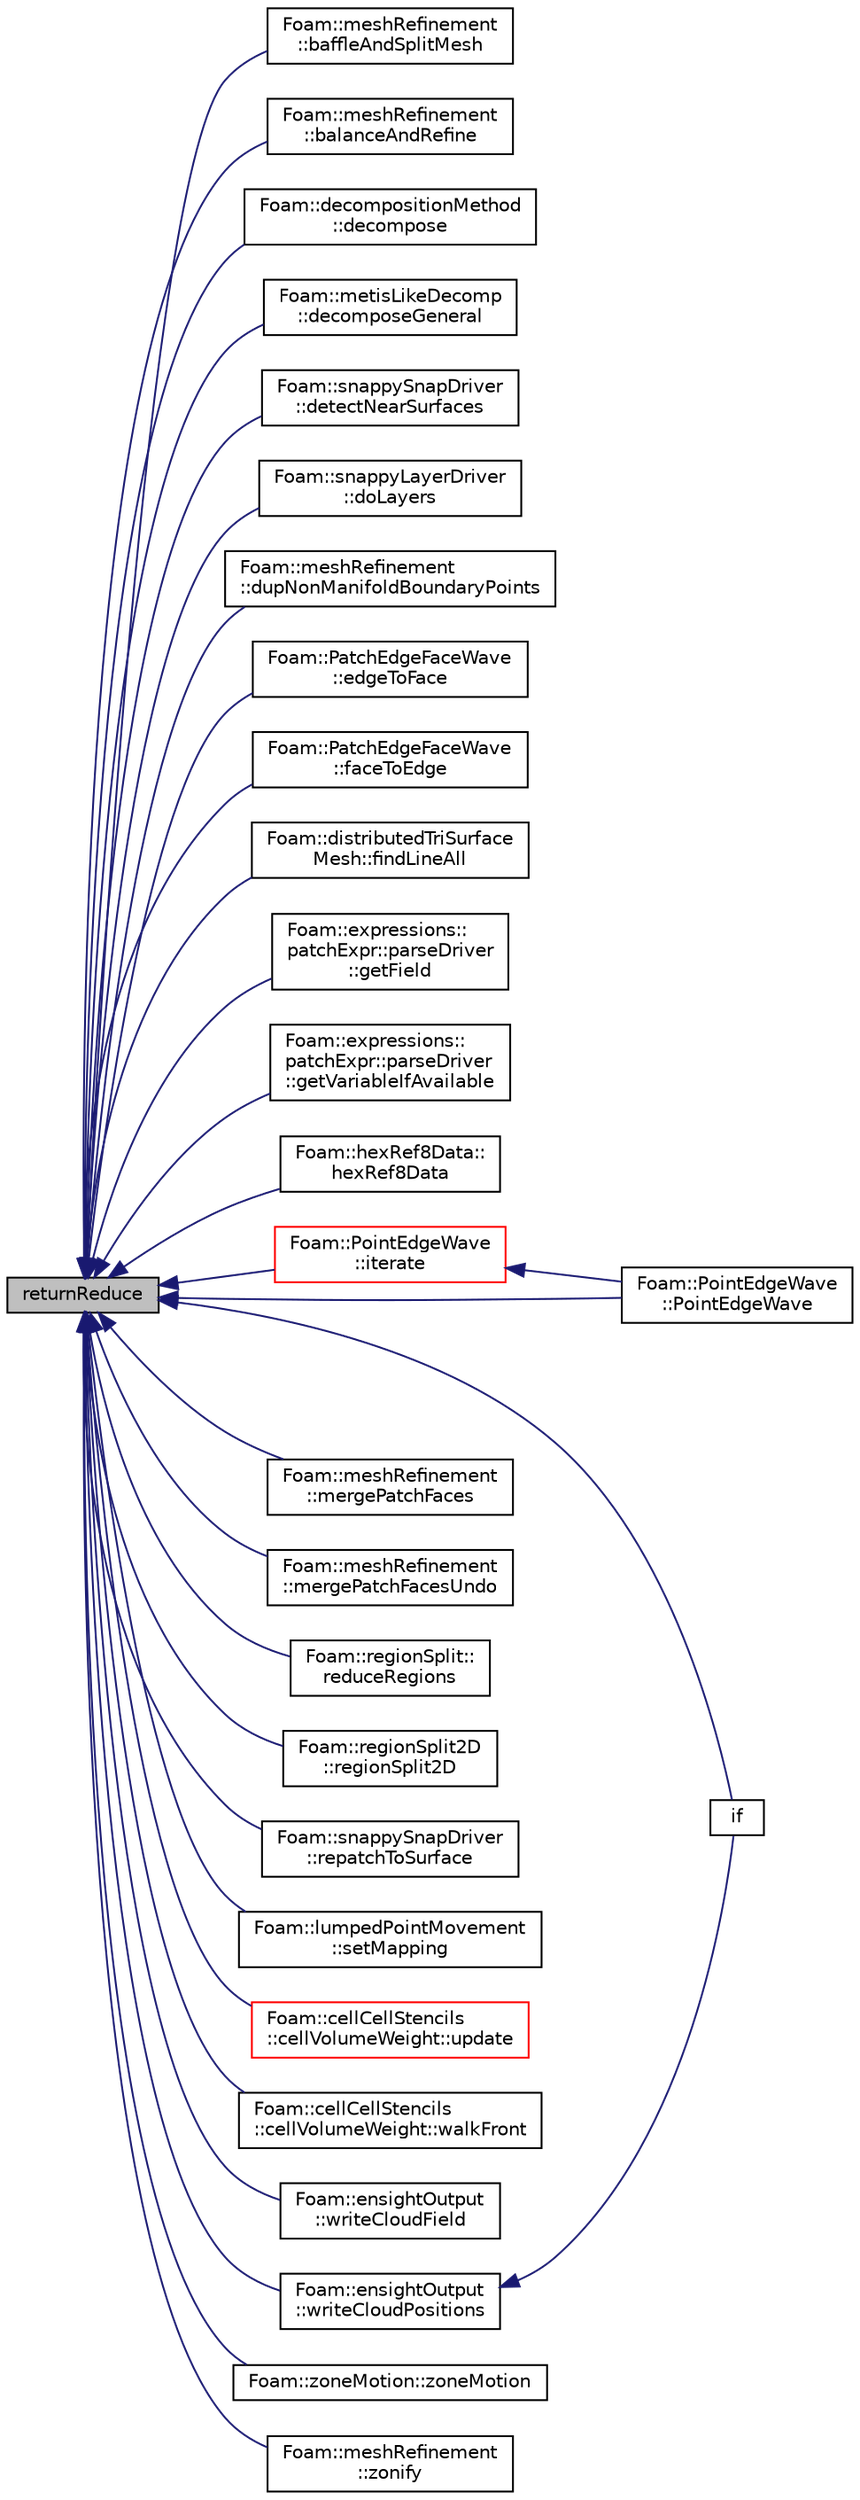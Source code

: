 digraph "returnReduce"
{
  bgcolor="transparent";
  edge [fontname="Helvetica",fontsize="10",labelfontname="Helvetica",labelfontsize="10"];
  node [fontname="Helvetica",fontsize="10",shape=record];
  rankdir="LR";
  Node1 [label="returnReduce",height=0.2,width=0.4,color="black", fillcolor="grey75", style="filled" fontcolor="black"];
  Node1 -> Node2 [dir="back",color="midnightblue",fontsize="10",style="solid",fontname="Helvetica"];
  Node2 [label="Foam::meshRefinement\l::baffleAndSplitMesh",height=0.2,width=0.4,color="black",URL="$classFoam_1_1meshRefinement.html#a5cc27f52a8b8eba9519bf9984f46576b",tooltip="Split off unreachable areas of mesh. "];
  Node1 -> Node3 [dir="back",color="midnightblue",fontsize="10",style="solid",fontname="Helvetica"];
  Node3 [label="Foam::meshRefinement\l::balanceAndRefine",height=0.2,width=0.4,color="black",URL="$classFoam_1_1meshRefinement.html#a02af88fa15d03fdfdc48254ccdd2a45c",tooltip="Balance before refining some cells. "];
  Node1 -> Node4 [dir="back",color="midnightblue",fontsize="10",style="solid",fontname="Helvetica"];
  Node4 [label="Foam::decompositionMethod\l::decompose",height=0.2,width=0.4,color="black",URL="$classFoam_1_1decompositionMethod.html#a60c75ce7fedd00f53318a801b59e87a8"];
  Node1 -> Node5 [dir="back",color="midnightblue",fontsize="10",style="solid",fontname="Helvetica"];
  Node5 [label="Foam::metisLikeDecomp\l::decomposeGeneral",height=0.2,width=0.4,color="black",URL="$classFoam_1_1metisLikeDecomp.html#a2e04f6ade0a353032610f9b792c649d4",tooltip="Serial and/or collect/distribute for parallel operation. "];
  Node1 -> Node6 [dir="back",color="midnightblue",fontsize="10",style="solid",fontname="Helvetica"];
  Node6 [label="Foam::snappySnapDriver\l::detectNearSurfaces",height=0.2,width=0.4,color="black",URL="$classFoam_1_1snappySnapDriver.html#a1f0aa6841e7a037db0a22342f828e761",tooltip="Per patch point override displacement if in gap situation. "];
  Node1 -> Node7 [dir="back",color="midnightblue",fontsize="10",style="solid",fontname="Helvetica"];
  Node7 [label="Foam::snappyLayerDriver\l::doLayers",height=0.2,width=0.4,color="black",URL="$classFoam_1_1snappyLayerDriver.html#ab5d22de610634a4b1d7160dc1fcbe731",tooltip="Add layers according to the dictionary settings. "];
  Node1 -> Node8 [dir="back",color="midnightblue",fontsize="10",style="solid",fontname="Helvetica"];
  Node8 [label="Foam::meshRefinement\l::dupNonManifoldBoundaryPoints",height=0.2,width=0.4,color="black",URL="$classFoam_1_1meshRefinement.html#a68fee3d317a75975b1b881dcec746240",tooltip="Find boundary points that are on faceZones of type boundary. "];
  Node1 -> Node9 [dir="back",color="midnightblue",fontsize="10",style="solid",fontname="Helvetica"];
  Node9 [label="Foam::PatchEdgeFaceWave\l::edgeToFace",height=0.2,width=0.4,color="black",URL="$classFoam_1_1PatchEdgeFaceWave.html#a07f8a8889b2251ab012810f2e7f566ef",tooltip="Propagate from edge to face. Returns total number of faces. "];
  Node1 -> Node10 [dir="back",color="midnightblue",fontsize="10",style="solid",fontname="Helvetica"];
  Node10 [label="Foam::PatchEdgeFaceWave\l::faceToEdge",height=0.2,width=0.4,color="black",URL="$classFoam_1_1PatchEdgeFaceWave.html#ad6a1fc993c3879902693105ef9b059fa",tooltip="Propagate from face to edge. Returns total number of edges. "];
  Node1 -> Node11 [dir="back",color="midnightblue",fontsize="10",style="solid",fontname="Helvetica"];
  Node11 [label="Foam::distributedTriSurface\lMesh::findLineAll",height=0.2,width=0.4,color="black",URL="$classFoam_1_1distributedTriSurfaceMesh.html#a22df1d4ae0772ff535fd44a86742d198",tooltip="Get all intersections in order from start to end. "];
  Node1 -> Node12 [dir="back",color="midnightblue",fontsize="10",style="solid",fontname="Helvetica"];
  Node12 [label="Foam::expressions::\lpatchExpr::parseDriver\l::getField",height=0.2,width=0.4,color="black",URL="$classFoam_1_1expressions_1_1patchExpr_1_1parseDriver.html#af992c9c29fdcc8068f4f01f2cf099684"];
  Node1 -> Node13 [dir="back",color="midnightblue",fontsize="10",style="solid",fontname="Helvetica"];
  Node13 [label="Foam::expressions::\lpatchExpr::parseDriver\l::getVariableIfAvailable",height=0.2,width=0.4,color="black",URL="$classFoam_1_1expressions_1_1patchExpr_1_1parseDriver.html#afa814529e487090198314f2020665425"];
  Node1 -> Node14 [dir="back",color="midnightblue",fontsize="10",style="solid",fontname="Helvetica"];
  Node14 [label="Foam::hexRef8Data::\lhexRef8Data",height=0.2,width=0.4,color="black",URL="$classFoam_1_1hexRef8Data.html#ac32b5bcea1e318dd9670b60fc8ae976b",tooltip="Construct read. Has special provision for only some processors. "];
  Node1 -> Node15 [dir="back",color="midnightblue",fontsize="10",style="solid",fontname="Helvetica"];
  Node15 [label="if",height=0.2,width=0.4,color="black",URL="$foamToEnsight_2convertLagrangian_8H.html#a2ea68996ab7a8586ca968515b4de34c8"];
  Node1 -> Node16 [dir="back",color="midnightblue",fontsize="10",style="solid",fontname="Helvetica"];
  Node16 [label="Foam::PointEdgeWave\l::iterate",height=0.2,width=0.4,color="red",URL="$classFoam_1_1PointEdgeWave.html#a8f898fd0e592fd902741616e1f087497",tooltip="Iterate until no changes or maxIter reached. Returns actual. "];
  Node16 -> Node17 [dir="back",color="midnightblue",fontsize="10",style="solid",fontname="Helvetica"];
  Node17 [label="Foam::PointEdgeWave\l::PointEdgeWave",height=0.2,width=0.4,color="black",URL="$classFoam_1_1PointEdgeWave.html#a2acf5f1740269f65a112834959593bec",tooltip="Construct from mesh, list of changed points with the Type. "];
  Node1 -> Node18 [dir="back",color="midnightblue",fontsize="10",style="solid",fontname="Helvetica"];
  Node18 [label="Foam::meshRefinement\l::mergePatchFaces",height=0.2,width=0.4,color="black",URL="$classFoam_1_1meshRefinement.html#a8a78f1f33f714c4c8ccc1f77423ec0a3",tooltip="Merge coplanar faces if sets are of size mergeSize. "];
  Node1 -> Node19 [dir="back",color="midnightblue",fontsize="10",style="solid",fontname="Helvetica"];
  Node19 [label="Foam::meshRefinement\l::mergePatchFacesUndo",height=0.2,width=0.4,color="black",URL="$classFoam_1_1meshRefinement.html#ad8250b1fa9c2e0cc9f75bd08c017d11a",tooltip="Merge coplanar faces. preserveFaces is != -1 for faces. "];
  Node1 -> Node17 [dir="back",color="midnightblue",fontsize="10",style="solid",fontname="Helvetica"];
  Node1 -> Node20 [dir="back",color="midnightblue",fontsize="10",style="solid",fontname="Helvetica"];
  Node20 [label="Foam::regionSplit::\lreduceRegions",height=0.2,width=0.4,color="black",URL="$classFoam_1_1regionSplit.html#aee98dcd8931af6c03badb8a1118b5e90",tooltip="Manually consolidate the regions globally by swapping information. "];
  Node1 -> Node21 [dir="back",color="midnightblue",fontsize="10",style="solid",fontname="Helvetica"];
  Node21 [label="Foam::regionSplit2D\l::regionSplit2D",height=0.2,width=0.4,color="black",URL="$classFoam_1_1regionSplit2D.html#a68c13111f73ce772c8dd2b0d87c88e17",tooltip="Construct from mesh and list of blocked faces. "];
  Node1 -> Node22 [dir="back",color="midnightblue",fontsize="10",style="solid",fontname="Helvetica"];
  Node22 [label="Foam::snappySnapDriver\l::repatchToSurface",height=0.2,width=0.4,color="black",URL="$classFoam_1_1snappySnapDriver.html#abf0c9c836463b6164ef331dce238b2fa",tooltip="Repatch faces according to surface nearest the face centre. "];
  Node1 -> Node23 [dir="back",color="midnightblue",fontsize="10",style="solid",fontname="Helvetica"];
  Node23 [label="Foam::lumpedPointMovement\l::setMapping",height=0.2,width=0.4,color="black",URL="$classFoam_1_1lumpedPointMovement.html#aa6801eb1ec408334bbe30945511a12e6",tooltip="Define the pressure-zones mapping for faces in the specified. "];
  Node1 -> Node24 [dir="back",color="midnightblue",fontsize="10",style="solid",fontname="Helvetica"];
  Node24 [label="Foam::cellCellStencils\l::cellVolumeWeight::update",height=0.2,width=0.4,color="red",URL="$classFoam_1_1cellCellStencils_1_1cellVolumeWeight.html#aa2aac016e2bf7b5bd2b271786c2791aa",tooltip="Update stencils. Return false if nothing changed. "];
  Node1 -> Node25 [dir="back",color="midnightblue",fontsize="10",style="solid",fontname="Helvetica"];
  Node25 [label="Foam::cellCellStencils\l::cellVolumeWeight::walkFront",height=0.2,width=0.4,color="black",URL="$classFoam_1_1cellCellStencils_1_1cellVolumeWeight.html#a533ac3097eaec646e4e1e46c25c9443e"];
  Node1 -> Node26 [dir="back",color="midnightblue",fontsize="10",style="solid",fontname="Helvetica"];
  Node26 [label="Foam::ensightOutput\l::writeCloudField",height=0.2,width=0.4,color="black",URL="$namespaceFoam_1_1ensightOutput.html#a0ddef62f957c8df7a18bcc42f04f64c3",tooltip="Write cloud field, returning true if the field is non-empty. "];
  Node1 -> Node27 [dir="back",color="midnightblue",fontsize="10",style="solid",fontname="Helvetica"];
  Node27 [label="Foam::ensightOutput\l::writeCloudPositions",height=0.2,width=0.4,color="black",URL="$namespaceFoam_1_1ensightOutput.html#a580a0552e0660182398c60ba9900c1cf",tooltip="Write cloud positions. "];
  Node27 -> Node15 [dir="back",color="midnightblue",fontsize="10",style="solid",fontname="Helvetica"];
  Node1 -> Node28 [dir="back",color="midnightblue",fontsize="10",style="solid",fontname="Helvetica"];
  Node28 [label="Foam::zoneMotion::zoneMotion",height=0.2,width=0.4,color="black",URL="$classFoam_1_1zoneMotion.html#ab542405b7fcbc09b790f2c36dbb15e83",tooltip="Construct from dictionary. "];
  Node1 -> Node29 [dir="back",color="midnightblue",fontsize="10",style="solid",fontname="Helvetica"];
  Node29 [label="Foam::meshRefinement\l::zonify",height=0.2,width=0.4,color="black",URL="$classFoam_1_1meshRefinement.html#ad87fa7666ba3598cc5e4155ffd06420f",tooltip="Put faces/cells into zones according to surface specification. "];
}
